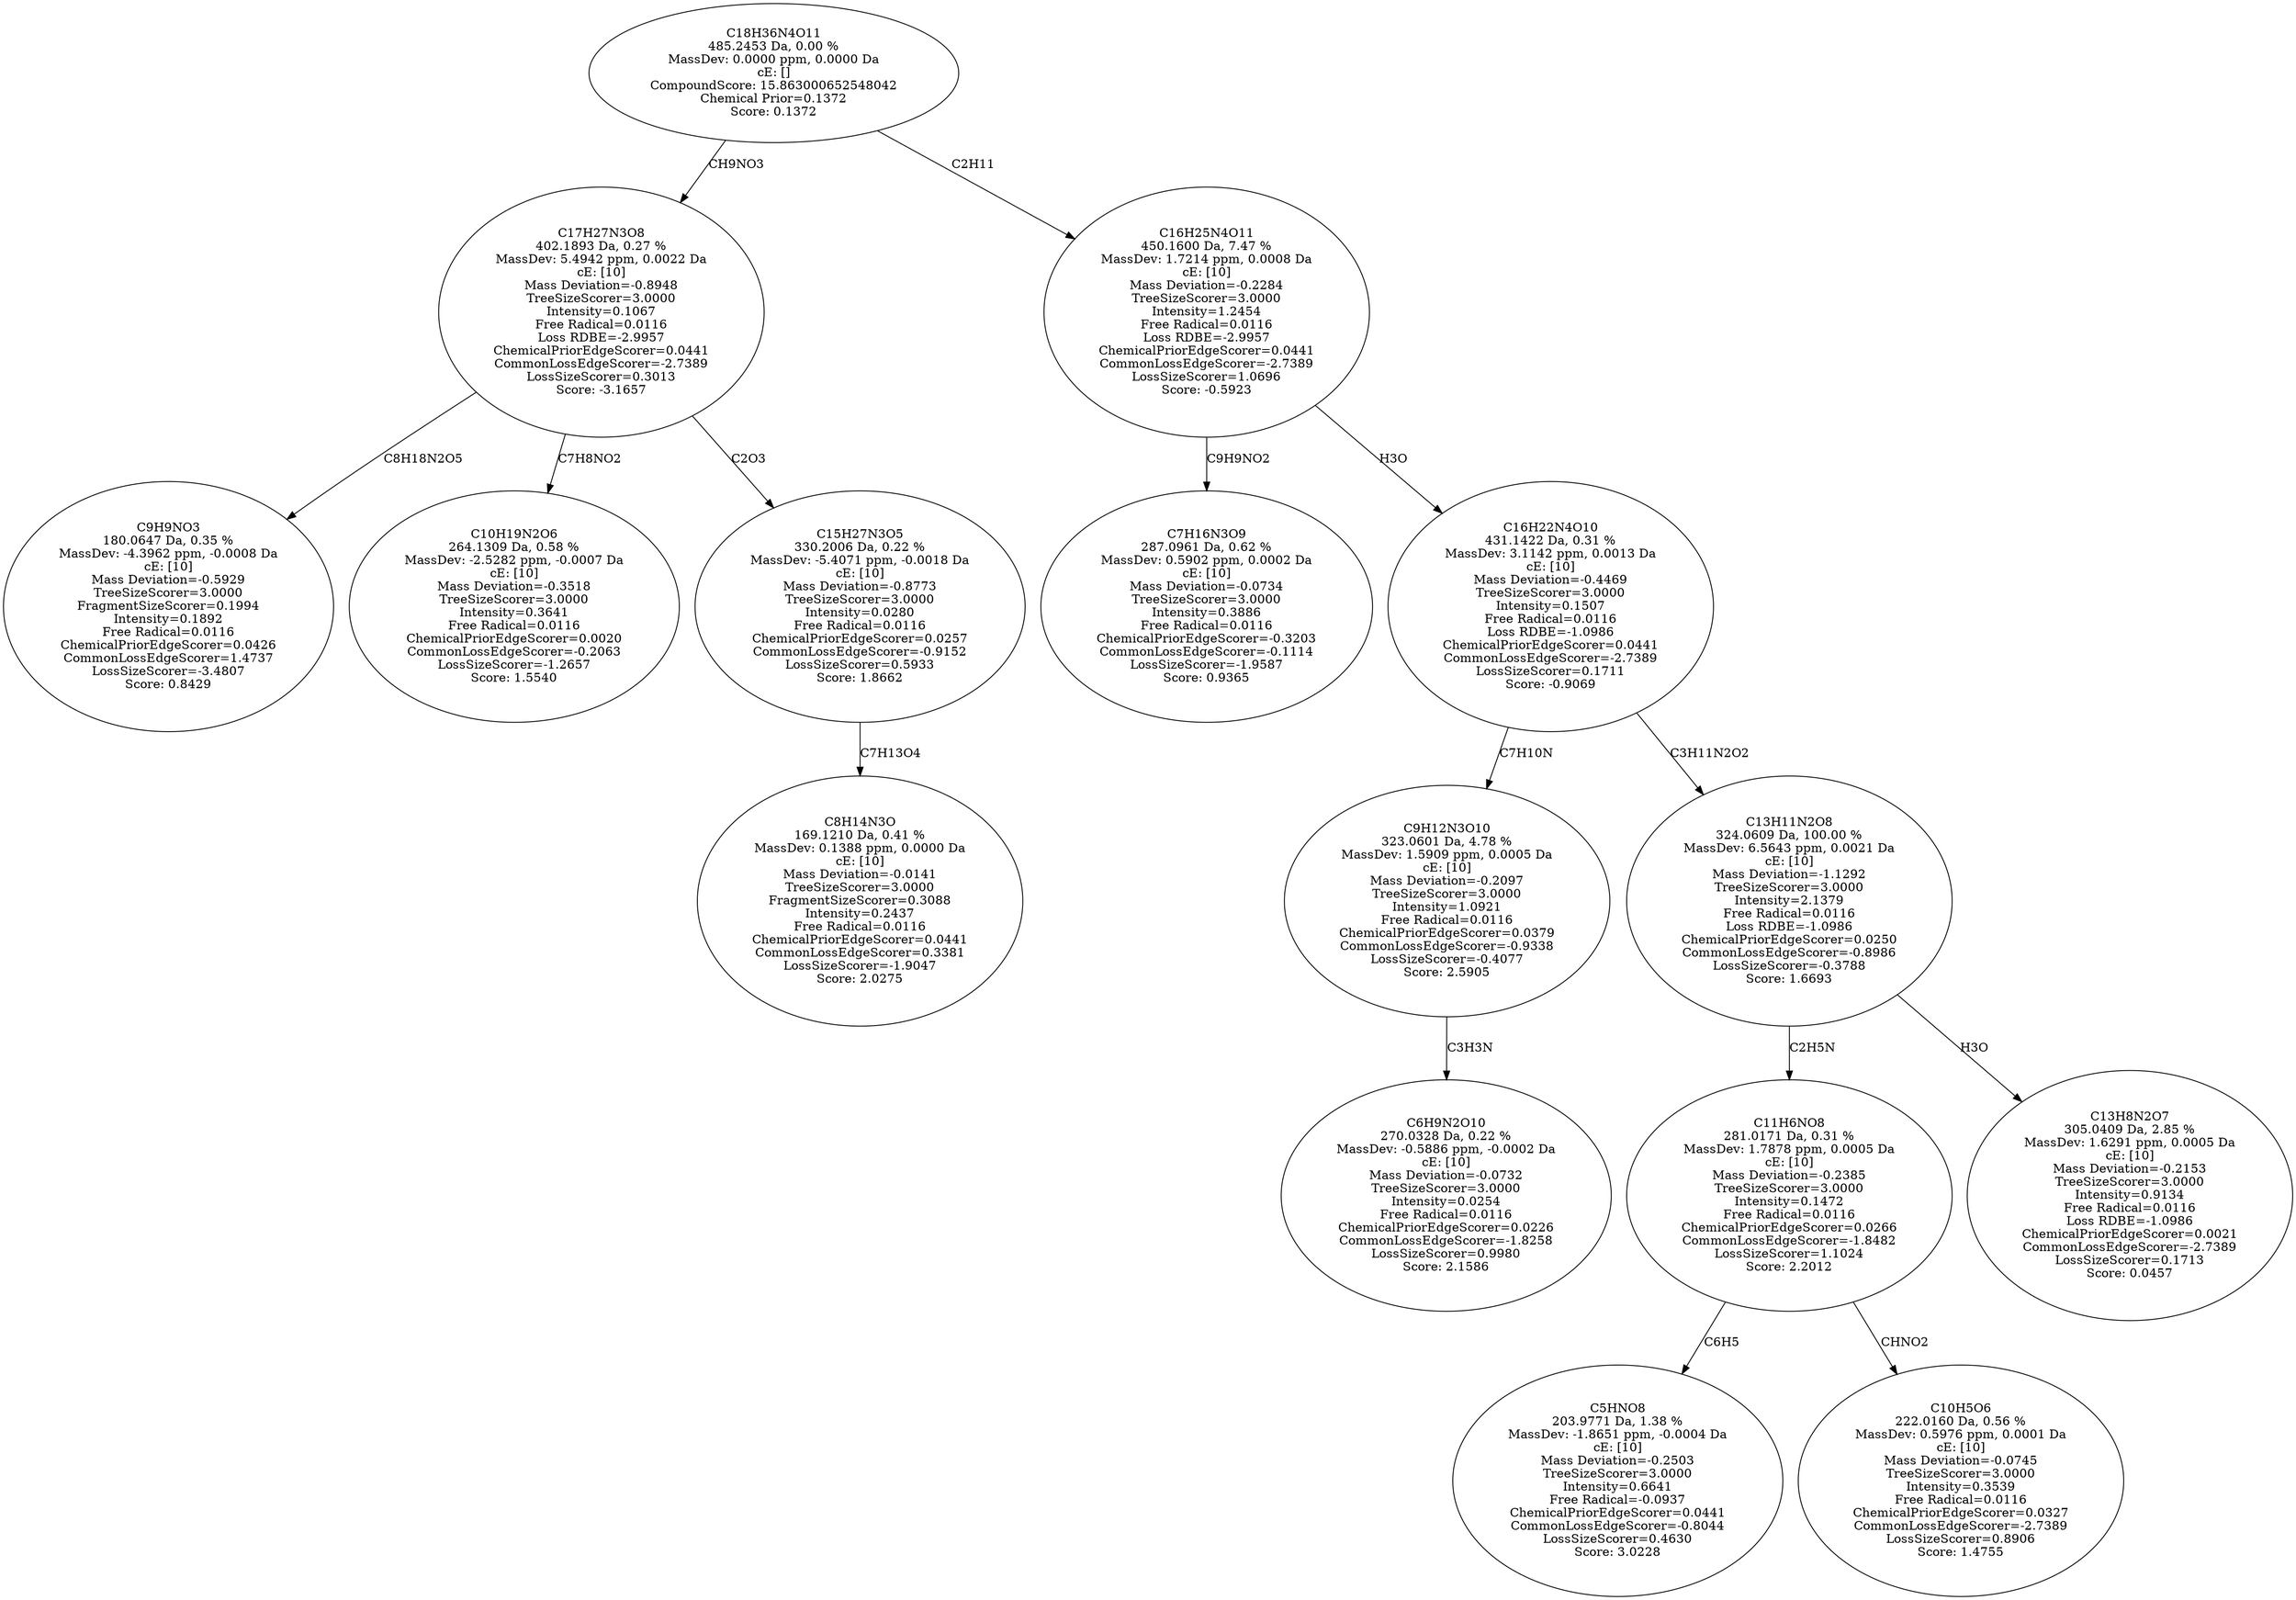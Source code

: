 strict digraph {
v1 [label="C9H9NO3\n180.0647 Da, 0.35 %\nMassDev: -4.3962 ppm, -0.0008 Da\ncE: [10]\nMass Deviation=-0.5929\nTreeSizeScorer=3.0000\nFragmentSizeScorer=0.1994\nIntensity=0.1892\nFree Radical=0.0116\nChemicalPriorEdgeScorer=0.0426\nCommonLossEdgeScorer=1.4737\nLossSizeScorer=-3.4807\nScore: 0.8429"];
v2 [label="C10H19N2O6\n264.1309 Da, 0.58 %\nMassDev: -2.5282 ppm, -0.0007 Da\ncE: [10]\nMass Deviation=-0.3518\nTreeSizeScorer=3.0000\nIntensity=0.3641\nFree Radical=0.0116\nChemicalPriorEdgeScorer=0.0020\nCommonLossEdgeScorer=-0.2063\nLossSizeScorer=-1.2657\nScore: 1.5540"];
v3 [label="C8H14N3O\n169.1210 Da, 0.41 %\nMassDev: 0.1388 ppm, 0.0000 Da\ncE: [10]\nMass Deviation=-0.0141\nTreeSizeScorer=3.0000\nFragmentSizeScorer=0.3088\nIntensity=0.2437\nFree Radical=0.0116\nChemicalPriorEdgeScorer=0.0441\nCommonLossEdgeScorer=0.3381\nLossSizeScorer=-1.9047\nScore: 2.0275"];
v4 [label="C15H27N3O5\n330.2006 Da, 0.22 %\nMassDev: -5.4071 ppm, -0.0018 Da\ncE: [10]\nMass Deviation=-0.8773\nTreeSizeScorer=3.0000\nIntensity=0.0280\nFree Radical=0.0116\nChemicalPriorEdgeScorer=0.0257\nCommonLossEdgeScorer=-0.9152\nLossSizeScorer=0.5933\nScore: 1.8662"];
v5 [label="C17H27N3O8\n402.1893 Da, 0.27 %\nMassDev: 5.4942 ppm, 0.0022 Da\ncE: [10]\nMass Deviation=-0.8948\nTreeSizeScorer=3.0000\nIntensity=0.1067\nFree Radical=0.0116\nLoss RDBE=-2.9957\nChemicalPriorEdgeScorer=0.0441\nCommonLossEdgeScorer=-2.7389\nLossSizeScorer=0.3013\nScore: -3.1657"];
v6 [label="C7H16N3O9\n287.0961 Da, 0.62 %\nMassDev: 0.5902 ppm, 0.0002 Da\ncE: [10]\nMass Deviation=-0.0734\nTreeSizeScorer=3.0000\nIntensity=0.3886\nFree Radical=0.0116\nChemicalPriorEdgeScorer=-0.3203\nCommonLossEdgeScorer=-0.1114\nLossSizeScorer=-1.9587\nScore: 0.9365"];
v7 [label="C6H9N2O10\n270.0328 Da, 0.22 %\nMassDev: -0.5886 ppm, -0.0002 Da\ncE: [10]\nMass Deviation=-0.0732\nTreeSizeScorer=3.0000\nIntensity=0.0254\nFree Radical=0.0116\nChemicalPriorEdgeScorer=0.0226\nCommonLossEdgeScorer=-1.8258\nLossSizeScorer=0.9980\nScore: 2.1586"];
v8 [label="C9H12N3O10\n323.0601 Da, 4.78 %\nMassDev: 1.5909 ppm, 0.0005 Da\ncE: [10]\nMass Deviation=-0.2097\nTreeSizeScorer=3.0000\nIntensity=1.0921\nFree Radical=0.0116\nChemicalPriorEdgeScorer=0.0379\nCommonLossEdgeScorer=-0.9338\nLossSizeScorer=-0.4077\nScore: 2.5905"];
v9 [label="C5HNO8\n203.9771 Da, 1.38 %\nMassDev: -1.8651 ppm, -0.0004 Da\ncE: [10]\nMass Deviation=-0.2503\nTreeSizeScorer=3.0000\nIntensity=0.6641\nFree Radical=-0.0937\nChemicalPriorEdgeScorer=0.0441\nCommonLossEdgeScorer=-0.8044\nLossSizeScorer=0.4630\nScore: 3.0228"];
v10 [label="C10H5O6\n222.0160 Da, 0.56 %\nMassDev: 0.5976 ppm, 0.0001 Da\ncE: [10]\nMass Deviation=-0.0745\nTreeSizeScorer=3.0000\nIntensity=0.3539\nFree Radical=0.0116\nChemicalPriorEdgeScorer=0.0327\nCommonLossEdgeScorer=-2.7389\nLossSizeScorer=0.8906\nScore: 1.4755"];
v11 [label="C11H6NO8\n281.0171 Da, 0.31 %\nMassDev: 1.7878 ppm, 0.0005 Da\ncE: [10]\nMass Deviation=-0.2385\nTreeSizeScorer=3.0000\nIntensity=0.1472\nFree Radical=0.0116\nChemicalPriorEdgeScorer=0.0266\nCommonLossEdgeScorer=-1.8482\nLossSizeScorer=1.1024\nScore: 2.2012"];
v12 [label="C13H8N2O7\n305.0409 Da, 2.85 %\nMassDev: 1.6291 ppm, 0.0005 Da\ncE: [10]\nMass Deviation=-0.2153\nTreeSizeScorer=3.0000\nIntensity=0.9134\nFree Radical=0.0116\nLoss RDBE=-1.0986\nChemicalPriorEdgeScorer=0.0021\nCommonLossEdgeScorer=-2.7389\nLossSizeScorer=0.1713\nScore: 0.0457"];
v13 [label="C13H11N2O8\n324.0609 Da, 100.00 %\nMassDev: 6.5643 ppm, 0.0021 Da\ncE: [10]\nMass Deviation=-1.1292\nTreeSizeScorer=3.0000\nIntensity=2.1379\nFree Radical=0.0116\nLoss RDBE=-1.0986\nChemicalPriorEdgeScorer=0.0250\nCommonLossEdgeScorer=-0.8986\nLossSizeScorer=-0.3788\nScore: 1.6693"];
v14 [label="C16H22N4O10\n431.1422 Da, 0.31 %\nMassDev: 3.1142 ppm, 0.0013 Da\ncE: [10]\nMass Deviation=-0.4469\nTreeSizeScorer=3.0000\nIntensity=0.1507\nFree Radical=0.0116\nLoss RDBE=-1.0986\nChemicalPriorEdgeScorer=0.0441\nCommonLossEdgeScorer=-2.7389\nLossSizeScorer=0.1711\nScore: -0.9069"];
v15 [label="C16H25N4O11\n450.1600 Da, 7.47 %\nMassDev: 1.7214 ppm, 0.0008 Da\ncE: [10]\nMass Deviation=-0.2284\nTreeSizeScorer=3.0000\nIntensity=1.2454\nFree Radical=0.0116\nLoss RDBE=-2.9957\nChemicalPriorEdgeScorer=0.0441\nCommonLossEdgeScorer=-2.7389\nLossSizeScorer=1.0696\nScore: -0.5923"];
v16 [label="C18H36N4O11\n485.2453 Da, 0.00 %\nMassDev: 0.0000 ppm, 0.0000 Da\ncE: []\nCompoundScore: 15.863000652548042\nChemical Prior=0.1372\nScore: 0.1372"];
v5 -> v1 [label="C8H18N2O5"];
v5 -> v2 [label="C7H8NO2"];
v4 -> v3 [label="C7H13O4"];
v5 -> v4 [label="C2O3"];
v16 -> v5 [label="CH9NO3"];
v15 -> v6 [label="C9H9NO2"];
v8 -> v7 [label="C3H3N"];
v14 -> v8 [label="C7H10N"];
v11 -> v9 [label="C6H5"];
v11 -> v10 [label="CHNO2"];
v13 -> v11 [label="C2H5N"];
v13 -> v12 [label="H3O"];
v14 -> v13 [label="C3H11N2O2"];
v15 -> v14 [label="H3O"];
v16 -> v15 [label="C2H11"];
}